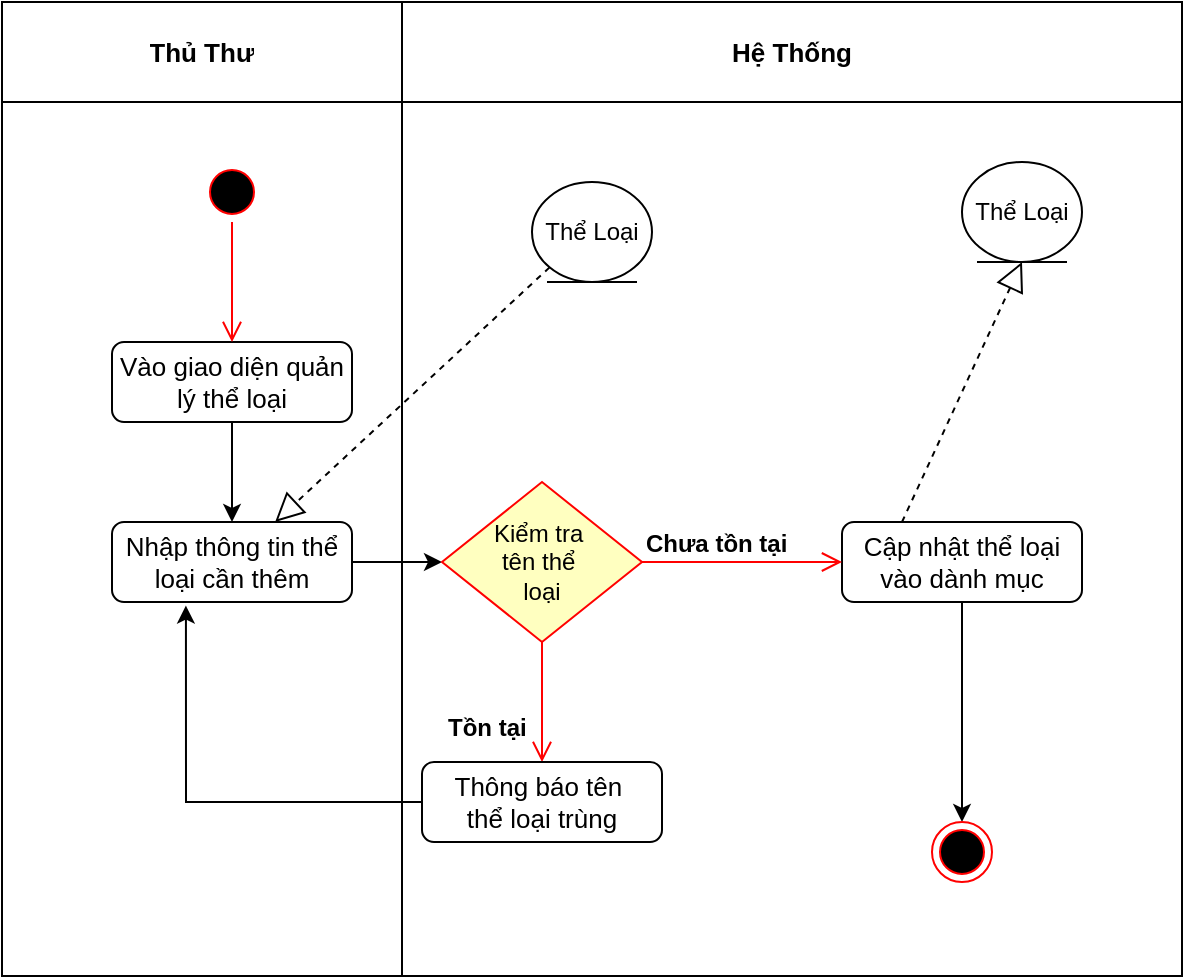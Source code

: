 <mxfile version="14.7.2" type="device"><diagram id="AG4a1njxpCIfoMx6zdzv" name="Page-1"><mxGraphModel dx="1038" dy="580" grid="1" gridSize="10" guides="1" tooltips="1" connect="1" arrows="1" fold="1" page="1" pageScale="1" pageWidth="827" pageHeight="1169" math="0" shadow="0"><root><mxCell id="0"/><mxCell id="1" parent="0"/><mxCell id="E4KL6zKZFSD9p4uzl0yA-1" value="" style="shape=table;html=1;whiteSpace=wrap;startSize=0;container=1;collapsible=0;childLayout=tableLayout;" vertex="1" parent="1"><mxGeometry x="90" y="10" width="590" height="487" as="geometry"/></mxCell><mxCell id="E4KL6zKZFSD9p4uzl0yA-2" value="" style="shape=partialRectangle;html=1;whiteSpace=wrap;collapsible=0;dropTarget=0;pointerEvents=0;fillColor=none;top=0;left=0;bottom=0;right=0;points=[[0,0.5],[1,0.5]];portConstraint=eastwest;" vertex="1" parent="E4KL6zKZFSD9p4uzl0yA-1"><mxGeometry width="590" height="50" as="geometry"/></mxCell><mxCell id="E4KL6zKZFSD9p4uzl0yA-3" value="&lt;b&gt;&lt;font style=&quot;font-size: 13px&quot;&gt;Thủ Thư&lt;/font&gt;&lt;/b&gt;" style="shape=partialRectangle;html=1;whiteSpace=wrap;connectable=0;overflow=hidden;fillColor=none;top=0;left=0;bottom=0;right=0;" vertex="1" parent="E4KL6zKZFSD9p4uzl0yA-2"><mxGeometry width="295" height="50" as="geometry"/></mxCell><mxCell id="E4KL6zKZFSD9p4uzl0yA-4" value="&lt;b&gt;&lt;font style=&quot;font-size: 13px&quot;&gt;Hệ Thống&lt;/font&gt;&lt;/b&gt;" style="shape=partialRectangle;html=1;whiteSpace=wrap;connectable=0;overflow=hidden;fillColor=none;top=0;left=0;bottom=0;right=0;" vertex="1" parent="E4KL6zKZFSD9p4uzl0yA-2"><mxGeometry x="295" width="295" height="50" as="geometry"/></mxCell><mxCell id="E4KL6zKZFSD9p4uzl0yA-5" value="" style="shape=partialRectangle;html=1;whiteSpace=wrap;collapsible=0;dropTarget=0;pointerEvents=0;fillColor=none;top=0;left=0;bottom=0;right=0;points=[[0,0.5],[1,0.5]];portConstraint=eastwest;" vertex="1" parent="E4KL6zKZFSD9p4uzl0yA-1"><mxGeometry y="50" width="590" height="437" as="geometry"/></mxCell><mxCell id="E4KL6zKZFSD9p4uzl0yA-6" value="" style="shape=partialRectangle;html=1;whiteSpace=wrap;connectable=0;overflow=hidden;fillColor=none;top=0;left=0;bottom=0;right=0;" vertex="1" parent="E4KL6zKZFSD9p4uzl0yA-5"><mxGeometry width="295" height="437" as="geometry"/></mxCell><mxCell id="E4KL6zKZFSD9p4uzl0yA-7" value="" style="shape=partialRectangle;html=1;whiteSpace=wrap;connectable=0;overflow=hidden;fillColor=none;top=0;left=0;bottom=0;right=0;" vertex="1" parent="E4KL6zKZFSD9p4uzl0yA-5"><mxGeometry x="295" width="295" height="437" as="geometry"/></mxCell><mxCell id="E4KL6zKZFSD9p4uzl0yA-8" value="" style="shape=table;html=1;whiteSpace=wrap;startSize=0;container=1;collapsible=0;childLayout=tableLayout;" vertex="1" parent="1"><mxGeometry x="90" y="10" width="590" height="487" as="geometry"/></mxCell><mxCell id="E4KL6zKZFSD9p4uzl0yA-9" value="" style="shape=partialRectangle;html=1;whiteSpace=wrap;collapsible=0;dropTarget=0;pointerEvents=0;fillColor=none;top=0;left=0;bottom=0;right=0;points=[[0,0.5],[1,0.5]];portConstraint=eastwest;" vertex="1" parent="E4KL6zKZFSD9p4uzl0yA-8"><mxGeometry width="590" height="50" as="geometry"/></mxCell><mxCell id="E4KL6zKZFSD9p4uzl0yA-10" value="&lt;b&gt;&lt;font style=&quot;font-size: 13px&quot;&gt;Thủ Thư&lt;/font&gt;&lt;/b&gt;" style="shape=partialRectangle;html=1;whiteSpace=wrap;connectable=0;overflow=hidden;fillColor=none;top=0;left=0;bottom=0;right=0;" vertex="1" parent="E4KL6zKZFSD9p4uzl0yA-9"><mxGeometry width="200" height="50" as="geometry"/></mxCell><mxCell id="E4KL6zKZFSD9p4uzl0yA-11" value="&lt;b&gt;&lt;font style=&quot;font-size: 13px&quot;&gt;Hệ Thống&lt;/font&gt;&lt;/b&gt;" style="shape=partialRectangle;html=1;whiteSpace=wrap;connectable=0;overflow=hidden;fillColor=none;top=0;left=0;bottom=0;right=0;" vertex="1" parent="E4KL6zKZFSD9p4uzl0yA-9"><mxGeometry x="200" width="390" height="50" as="geometry"/></mxCell><mxCell id="E4KL6zKZFSD9p4uzl0yA-12" value="" style="shape=partialRectangle;html=1;whiteSpace=wrap;collapsible=0;dropTarget=0;pointerEvents=0;fillColor=none;top=0;left=0;bottom=0;right=0;points=[[0,0.5],[1,0.5]];portConstraint=eastwest;" vertex="1" parent="E4KL6zKZFSD9p4uzl0yA-8"><mxGeometry y="50" width="590" height="437" as="geometry"/></mxCell><mxCell id="E4KL6zKZFSD9p4uzl0yA-13" value="" style="shape=partialRectangle;html=1;whiteSpace=wrap;connectable=0;overflow=hidden;fillColor=none;top=0;left=0;bottom=0;right=0;" vertex="1" parent="E4KL6zKZFSD9p4uzl0yA-12"><mxGeometry width="200" height="437" as="geometry"/></mxCell><mxCell id="E4KL6zKZFSD9p4uzl0yA-14" value="" style="shape=partialRectangle;html=1;whiteSpace=wrap;connectable=0;overflow=hidden;fillColor=none;top=0;left=0;bottom=0;right=0;" vertex="1" parent="E4KL6zKZFSD9p4uzl0yA-12"><mxGeometry x="200" width="390" height="437" as="geometry"/></mxCell><mxCell id="E4KL6zKZFSD9p4uzl0yA-16" style="edgeStyle=orthogonalEdgeStyle;rounded=0;orthogonalLoop=1;jettySize=auto;html=1;entryX=0.5;entryY=0;entryDx=0;entryDy=0;" edge="1" parent="1" source="E4KL6zKZFSD9p4uzl0yA-17" target="E4KL6zKZFSD9p4uzl0yA-18"><mxGeometry relative="1" as="geometry"/></mxCell><mxCell id="E4KL6zKZFSD9p4uzl0yA-17" value="Cập nhật thể loại vào dành mục" style="rounded=1;whiteSpace=wrap;html=1;fontSize=13;strokeColor=#000000;" vertex="1" parent="1"><mxGeometry x="510" y="270" width="120" height="40" as="geometry"/></mxCell><mxCell id="E4KL6zKZFSD9p4uzl0yA-18" value="" style="ellipse;html=1;shape=endState;fillColor=#000000;strokeColor=#ff0000;" vertex="1" parent="1"><mxGeometry x="555" y="420" width="30" height="30" as="geometry"/></mxCell><mxCell id="E4KL6zKZFSD9p4uzl0yA-19" value="Thể Loại" style="ellipse;shape=umlEntity;whiteSpace=wrap;html=1;" vertex="1" parent="1"><mxGeometry x="355" y="100" width="60" height="50" as="geometry"/></mxCell><mxCell id="E4KL6zKZFSD9p4uzl0yA-25" style="edgeStyle=orthogonalEdgeStyle;rounded=0;orthogonalLoop=1;jettySize=auto;html=1;" edge="1" parent="1" source="E4KL6zKZFSD9p4uzl0yA-21" target="E4KL6zKZFSD9p4uzl0yA-24"><mxGeometry relative="1" as="geometry"/></mxCell><mxCell id="E4KL6zKZFSD9p4uzl0yA-21" value="Vào giao diện quản lý thể loại" style="rounded=1;whiteSpace=wrap;html=1;fontSize=13;strokeColor=#000000;" vertex="1" parent="1"><mxGeometry x="145" y="180" width="120" height="40" as="geometry"/></mxCell><mxCell id="E4KL6zKZFSD9p4uzl0yA-22" value="" style="ellipse;html=1;shape=startState;fillColor=#000000;strokeColor=#ff0000;" vertex="1" parent="1"><mxGeometry x="190" y="90" width="30" height="30" as="geometry"/></mxCell><mxCell id="E4KL6zKZFSD9p4uzl0yA-23" value="" style="edgeStyle=orthogonalEdgeStyle;html=1;verticalAlign=bottom;endArrow=open;endSize=8;strokeColor=#ff0000;" edge="1" source="E4KL6zKZFSD9p4uzl0yA-22" parent="1"><mxGeometry relative="1" as="geometry"><mxPoint x="205" y="180" as="targetPoint"/></mxGeometry></mxCell><mxCell id="E4KL6zKZFSD9p4uzl0yA-29" style="edgeStyle=orthogonalEdgeStyle;rounded=0;orthogonalLoop=1;jettySize=auto;html=1;entryX=0;entryY=0.5;entryDx=0;entryDy=0;" edge="1" parent="1" source="E4KL6zKZFSD9p4uzl0yA-24" target="E4KL6zKZFSD9p4uzl0yA-26"><mxGeometry relative="1" as="geometry"/></mxCell><mxCell id="E4KL6zKZFSD9p4uzl0yA-24" value="Nhập thông tin thể loại cần thêm" style="rounded=1;whiteSpace=wrap;html=1;fontSize=13;strokeColor=#000000;" vertex="1" parent="1"><mxGeometry x="145" y="270" width="120" height="40" as="geometry"/></mxCell><mxCell id="E4KL6zKZFSD9p4uzl0yA-26" value="Kiểm tra&amp;nbsp;&lt;br&gt;tên thể&amp;nbsp;&lt;br&gt;loại" style="rhombus;whiteSpace=wrap;html=1;fillColor=#ffffc0;strokeColor=#ff0000;" vertex="1" parent="1"><mxGeometry x="310" y="250" width="100" height="80" as="geometry"/></mxCell><mxCell id="E4KL6zKZFSD9p4uzl0yA-27" value="&lt;b&gt;&lt;font style=&quot;font-size: 12px&quot;&gt;Chưa tồn tại&lt;/font&gt;&lt;/b&gt;" style="edgeStyle=orthogonalEdgeStyle;html=1;align=left;verticalAlign=bottom;endArrow=open;endSize=8;strokeColor=#ff0000;entryX=0;entryY=0.5;entryDx=0;entryDy=0;" edge="1" source="E4KL6zKZFSD9p4uzl0yA-26" parent="1" target="E4KL6zKZFSD9p4uzl0yA-17"><mxGeometry x="-1" relative="1" as="geometry"><mxPoint x="520" y="300" as="targetPoint"/></mxGeometry></mxCell><mxCell id="E4KL6zKZFSD9p4uzl0yA-28" value="&lt;b&gt;&lt;font style=&quot;font-size: 12px&quot;&gt;Tồn tại&lt;/font&gt;&lt;/b&gt;" style="edgeStyle=orthogonalEdgeStyle;html=1;align=left;verticalAlign=top;endArrow=open;endSize=8;strokeColor=#ff0000;" edge="1" source="E4KL6zKZFSD9p4uzl0yA-26" parent="1"><mxGeometry y="-50" relative="1" as="geometry"><mxPoint x="360" y="390" as="targetPoint"/><mxPoint as="offset"/></mxGeometry></mxCell><mxCell id="E4KL6zKZFSD9p4uzl0yA-31" style="edgeStyle=orthogonalEdgeStyle;rounded=0;orthogonalLoop=1;jettySize=auto;html=1;entryX=0.308;entryY=1.045;entryDx=0;entryDy=0;entryPerimeter=0;" edge="1" parent="1" source="E4KL6zKZFSD9p4uzl0yA-30" target="E4KL6zKZFSD9p4uzl0yA-24"><mxGeometry relative="1" as="geometry"/></mxCell><mxCell id="E4KL6zKZFSD9p4uzl0yA-30" value="Thông báo tên&amp;nbsp;&lt;br&gt;thể loại trùng" style="rounded=1;whiteSpace=wrap;html=1;fontSize=13;strokeColor=#000000;" vertex="1" parent="1"><mxGeometry x="300" y="390" width="120" height="40" as="geometry"/></mxCell><mxCell id="E4KL6zKZFSD9p4uzl0yA-33" value="" style="endArrow=block;dashed=1;endFill=0;endSize=12;html=1;exitX=0;exitY=1;exitDx=0;exitDy=0;" edge="1" parent="1" source="E4KL6zKZFSD9p4uzl0yA-19" target="E4KL6zKZFSD9p4uzl0yA-24"><mxGeometry width="160" relative="1" as="geometry"><mxPoint x="530" y="130" as="sourcePoint"/><mxPoint x="690" y="130" as="targetPoint"/></mxGeometry></mxCell><mxCell id="E4KL6zKZFSD9p4uzl0yA-34" value="Thể Loại" style="ellipse;shape=umlEntity;whiteSpace=wrap;html=1;" vertex="1" parent="1"><mxGeometry x="570" y="90" width="60" height="50" as="geometry"/></mxCell><mxCell id="E4KL6zKZFSD9p4uzl0yA-35" value="" style="endArrow=block;dashed=1;endFill=0;endSize=12;html=1;entryX=0.5;entryY=1;entryDx=0;entryDy=0;" edge="1" parent="1" target="E4KL6zKZFSD9p4uzl0yA-34"><mxGeometry width="160" relative="1" as="geometry"><mxPoint x="540" y="270" as="sourcePoint"/><mxPoint x="700" y="270" as="targetPoint"/></mxGeometry></mxCell></root></mxGraphModel></diagram></mxfile>